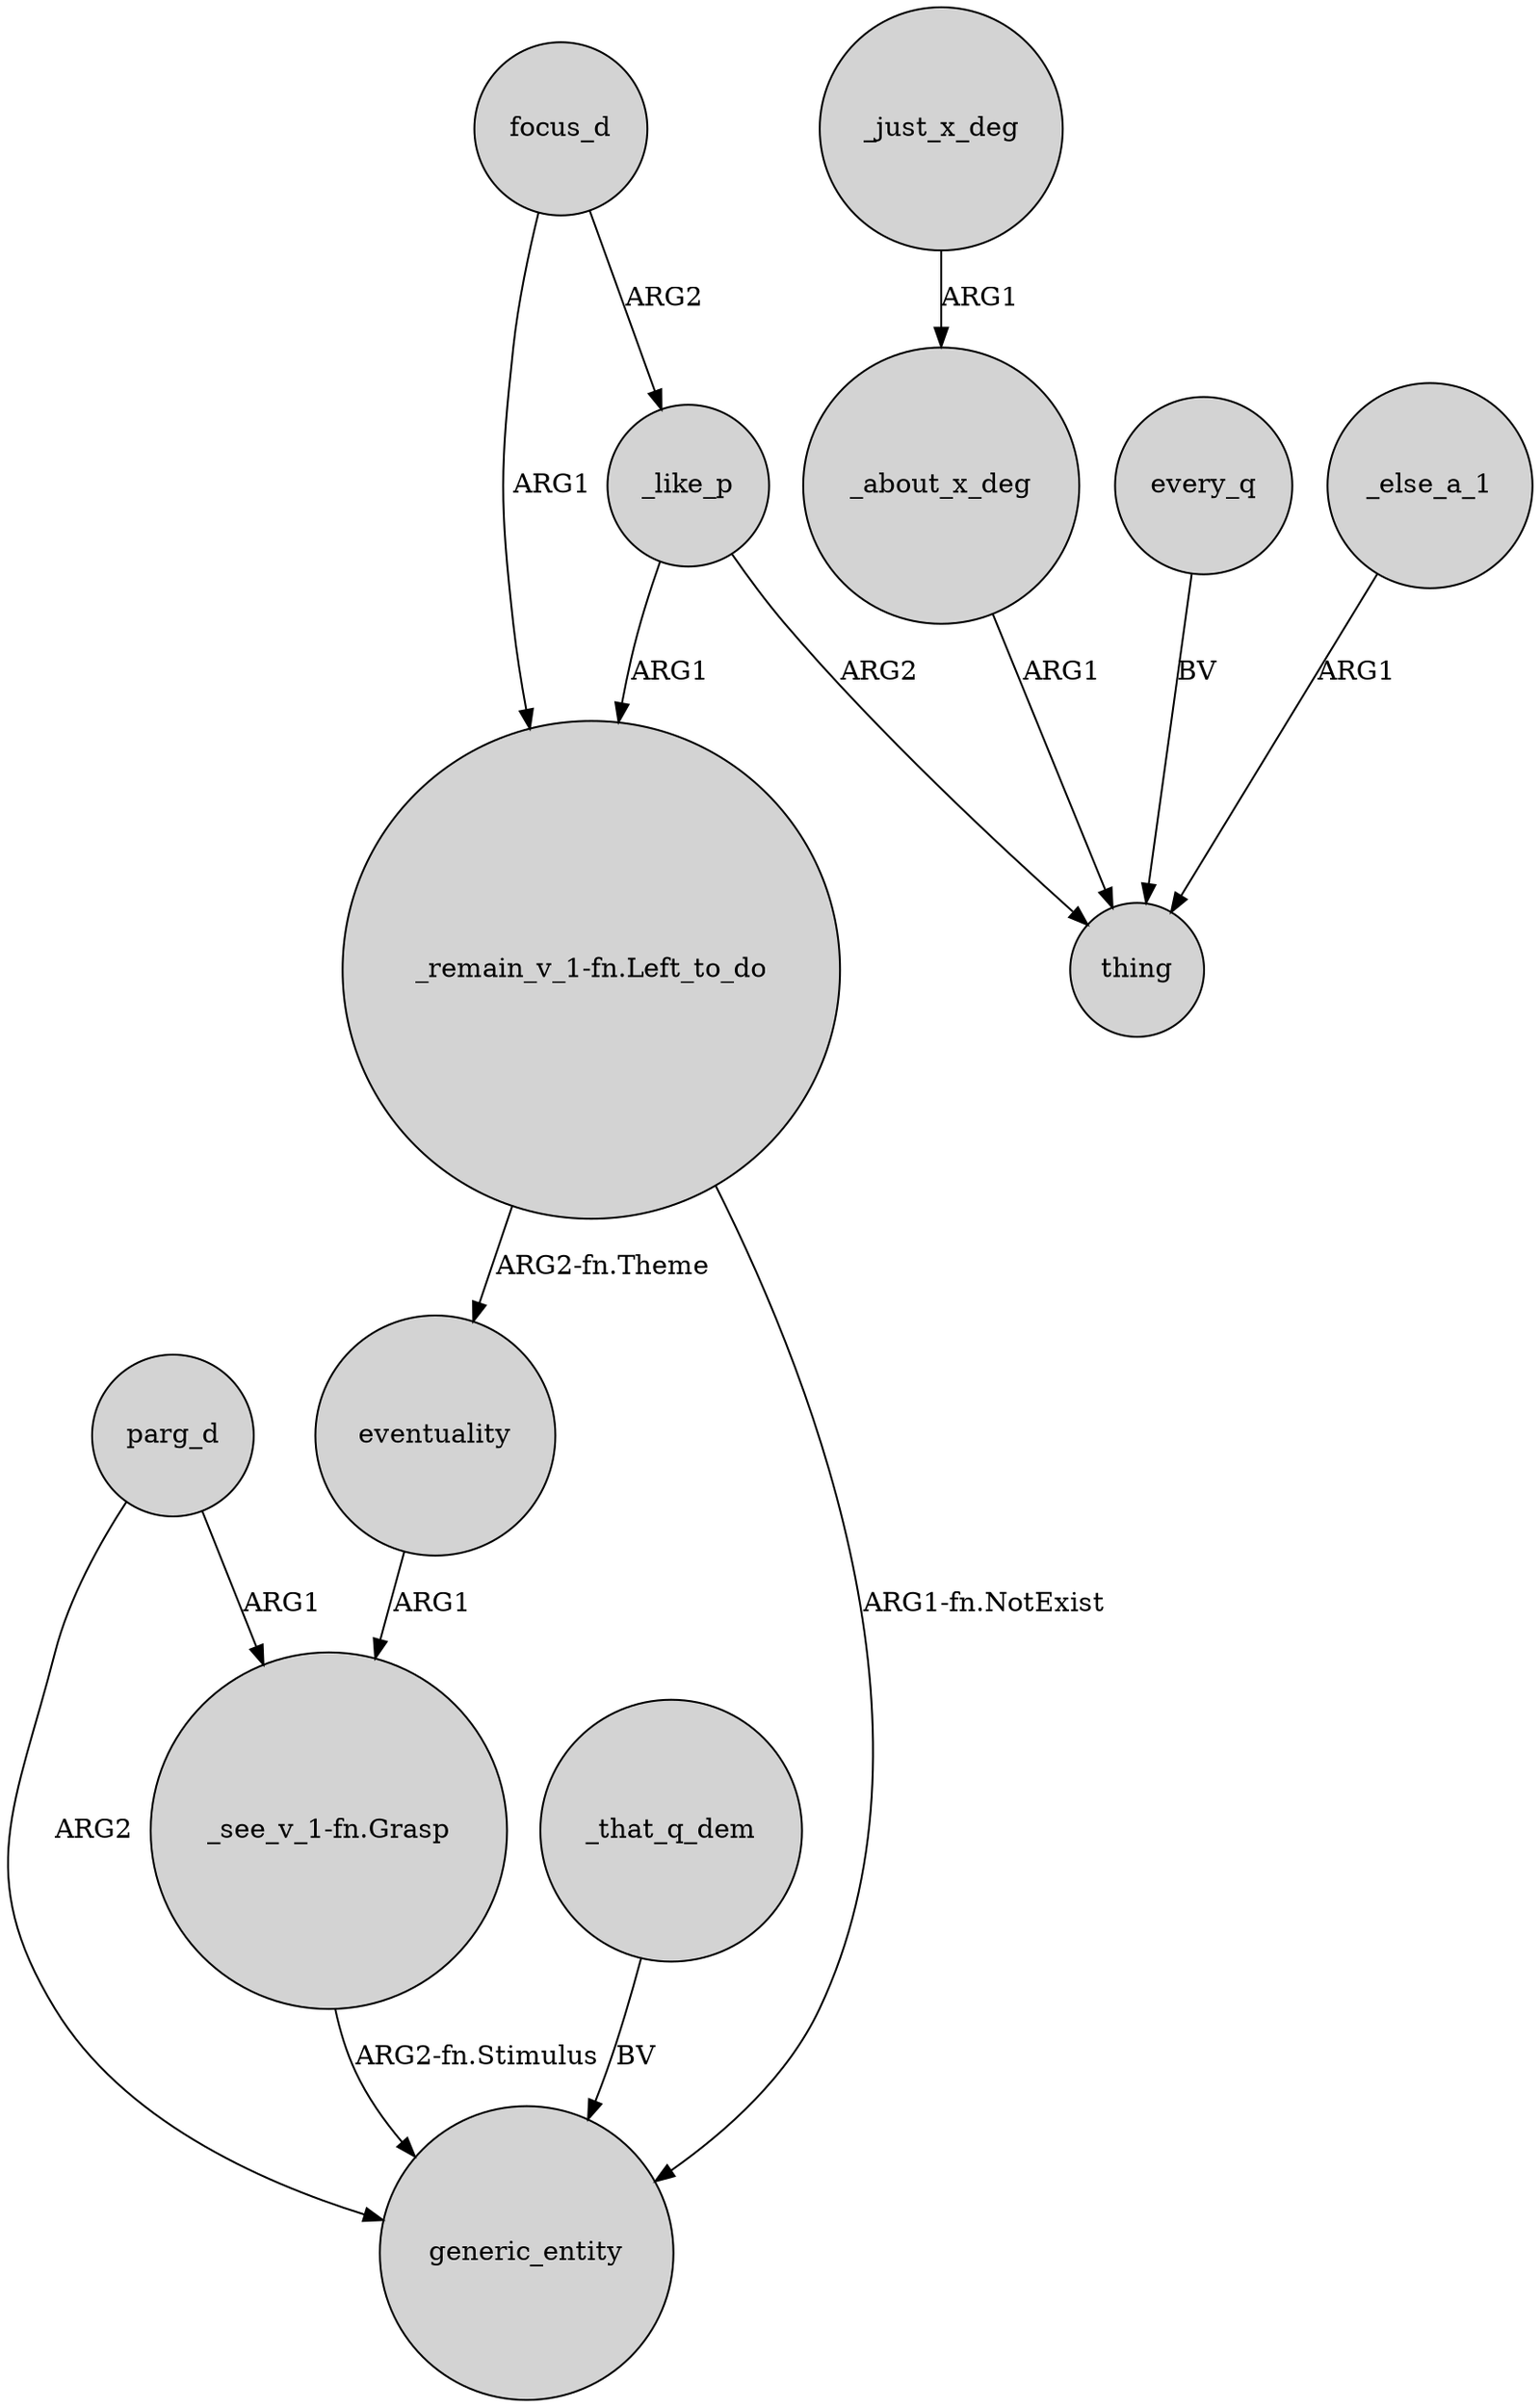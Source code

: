 digraph {
	node [shape=circle style=filled]
	_like_p -> "_remain_v_1-fn.Left_to_do" [label=ARG1]
	"_remain_v_1-fn.Left_to_do" -> generic_entity [label="ARG1-fn.NotExist"]
	_else_a_1 -> thing [label=ARG1]
	"_see_v_1-fn.Grasp" -> generic_entity [label="ARG2-fn.Stimulus"]
	_about_x_deg -> thing [label=ARG1]
	eventuality -> "_see_v_1-fn.Grasp" [label=ARG1]
	parg_d -> "_see_v_1-fn.Grasp" [label=ARG1]
	_just_x_deg -> _about_x_deg [label=ARG1]
	focus_d -> _like_p [label=ARG2]
	_like_p -> thing [label=ARG2]
	_that_q_dem -> generic_entity [label=BV]
	every_q -> thing [label=BV]
	parg_d -> generic_entity [label=ARG2]
	"_remain_v_1-fn.Left_to_do" -> eventuality [label="ARG2-fn.Theme"]
	focus_d -> "_remain_v_1-fn.Left_to_do" [label=ARG1]
}
